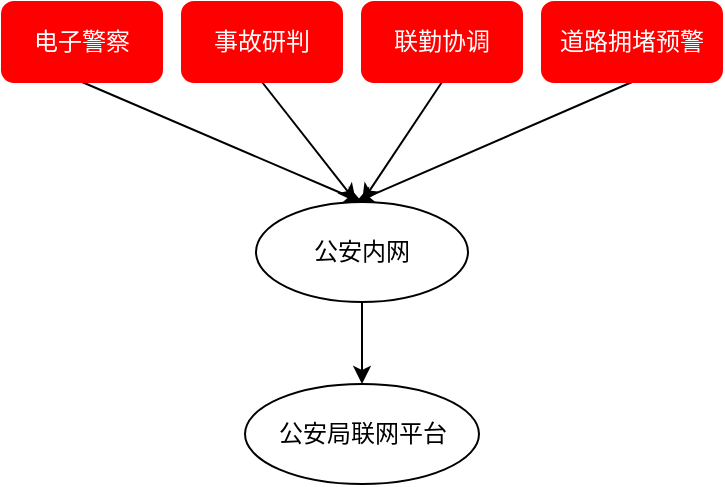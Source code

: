 <mxfile version="13.10.0" type="github">
  <diagram id="Y7SQCMJTfcvXL4m6NztR" name="第 1 页">
    <mxGraphModel dx="1422" dy="706" grid="1" gridSize="10" guides="1" tooltips="1" connect="1" arrows="1" fold="1" page="1" pageScale="1" pageWidth="827" pageHeight="1169" math="0" shadow="0">
      <root>
        <mxCell id="0" />
        <mxCell id="1" parent="0" />
        <mxCell id="lhSDqNapI21GEPoB7st2-11" style="edgeStyle=none;rounded=0;orthogonalLoop=1;jettySize=auto;html=1;exitX=0.5;exitY=1;exitDx=0;exitDy=0;" edge="1" parent="1" source="lhSDqNapI21GEPoB7st2-1" target="lhSDqNapI21GEPoB7st2-10">
          <mxGeometry relative="1" as="geometry" />
        </mxCell>
        <mxCell id="lhSDqNapI21GEPoB7st2-1" value="公安内网" style="ellipse;whiteSpace=wrap;html=1;" vertex="1" parent="1">
          <mxGeometry x="350" y="300" width="106" height="50" as="geometry" />
        </mxCell>
        <mxCell id="lhSDqNapI21GEPoB7st2-6" style="rounded=0;orthogonalLoop=1;jettySize=auto;html=1;exitX=0.5;exitY=1;exitDx=0;exitDy=0;entryX=0.5;entryY=0;entryDx=0;entryDy=0;" edge="1" parent="1" source="lhSDqNapI21GEPoB7st2-2" target="lhSDqNapI21GEPoB7st2-1">
          <mxGeometry relative="1" as="geometry" />
        </mxCell>
        <mxCell id="lhSDqNapI21GEPoB7st2-2" value="电子警察" style="rounded=1;whiteSpace=wrap;html=1;fillColor=#FF0000;strokeColor=#FF0000;fontColor=#FFFFFF;" vertex="1" parent="1">
          <mxGeometry x="223" y="200" width="80" height="40" as="geometry" />
        </mxCell>
        <mxCell id="lhSDqNapI21GEPoB7st2-7" style="edgeStyle=none;rounded=0;orthogonalLoop=1;jettySize=auto;html=1;exitX=0.5;exitY=1;exitDx=0;exitDy=0;" edge="1" parent="1" source="lhSDqNapI21GEPoB7st2-3">
          <mxGeometry relative="1" as="geometry">
            <mxPoint x="400" y="300" as="targetPoint" />
          </mxGeometry>
        </mxCell>
        <mxCell id="lhSDqNapI21GEPoB7st2-3" value="事故研判" style="rounded=1;whiteSpace=wrap;html=1;fillColor=#FF0000;strokeColor=#FF0000;fontColor=#FFFFFF;" vertex="1" parent="1">
          <mxGeometry x="313" y="200" width="80" height="40" as="geometry" />
        </mxCell>
        <mxCell id="lhSDqNapI21GEPoB7st2-8" style="edgeStyle=none;rounded=0;orthogonalLoop=1;jettySize=auto;html=1;exitX=0.5;exitY=1;exitDx=0;exitDy=0;entryX=0.5;entryY=0;entryDx=0;entryDy=0;" edge="1" parent="1" source="lhSDqNapI21GEPoB7st2-4" target="lhSDqNapI21GEPoB7st2-1">
          <mxGeometry relative="1" as="geometry" />
        </mxCell>
        <mxCell id="lhSDqNapI21GEPoB7st2-4" value="联勤协调" style="rounded=1;whiteSpace=wrap;html=1;fillColor=#FF0000;strokeColor=#FF0000;fontColor=#FFFFFF;" vertex="1" parent="1">
          <mxGeometry x="403" y="200" width="80" height="40" as="geometry" />
        </mxCell>
        <mxCell id="lhSDqNapI21GEPoB7st2-9" style="edgeStyle=none;rounded=0;orthogonalLoop=1;jettySize=auto;html=1;exitX=0.5;exitY=1;exitDx=0;exitDy=0;" edge="1" parent="1" source="lhSDqNapI21GEPoB7st2-5">
          <mxGeometry relative="1" as="geometry">
            <mxPoint x="400" y="300" as="targetPoint" />
          </mxGeometry>
        </mxCell>
        <mxCell id="lhSDqNapI21GEPoB7st2-5" value="道路拥堵预警" style="rounded=1;whiteSpace=wrap;html=1;fillColor=#FF0000;strokeColor=#FF0000;fontColor=#FFFFFF;" vertex="1" parent="1">
          <mxGeometry x="493" y="200" width="90" height="40" as="geometry" />
        </mxCell>
        <mxCell id="lhSDqNapI21GEPoB7st2-10" value="公安局联网平台" style="ellipse;whiteSpace=wrap;html=1;" vertex="1" parent="1">
          <mxGeometry x="344.5" y="391" width="117" height="50" as="geometry" />
        </mxCell>
      </root>
    </mxGraphModel>
  </diagram>
</mxfile>
